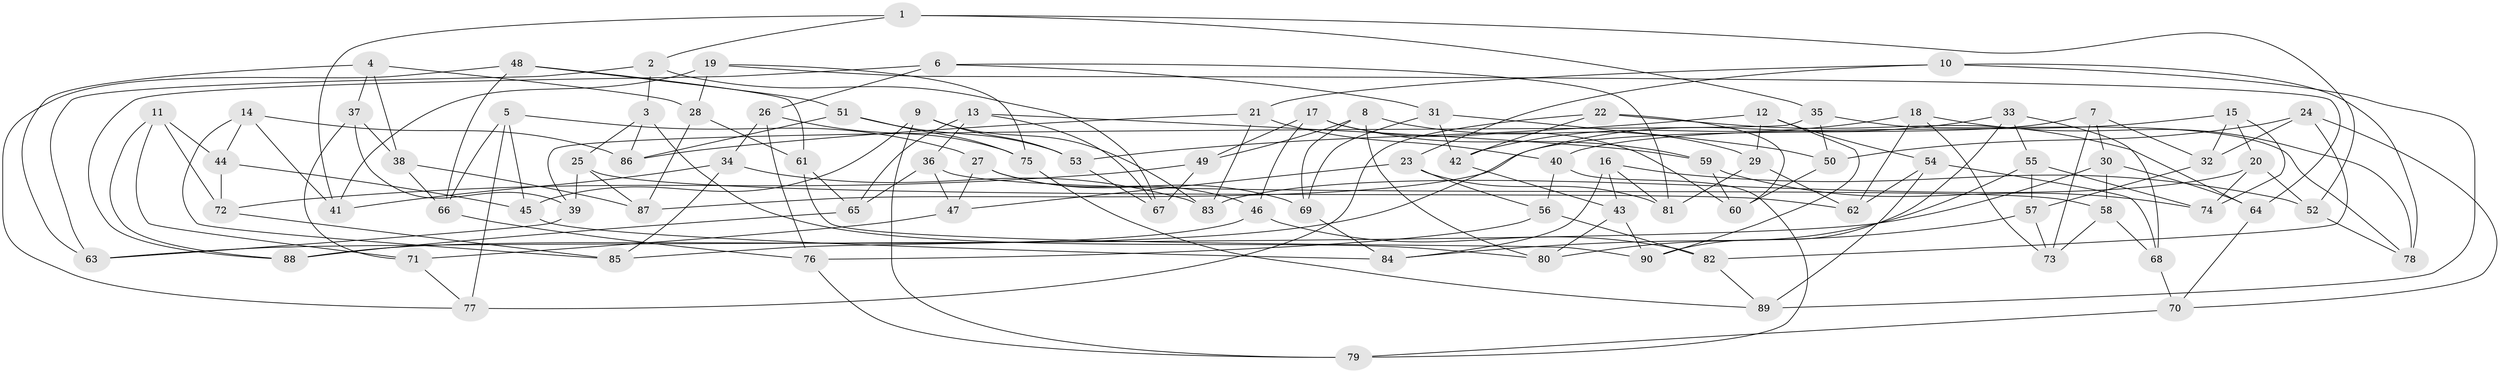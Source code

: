 // Generated by graph-tools (version 1.1) at 2025/11/02/27/25 16:11:43]
// undirected, 90 vertices, 180 edges
graph export_dot {
graph [start="1"]
  node [color=gray90,style=filled];
  1;
  2;
  3;
  4;
  5;
  6;
  7;
  8;
  9;
  10;
  11;
  12;
  13;
  14;
  15;
  16;
  17;
  18;
  19;
  20;
  21;
  22;
  23;
  24;
  25;
  26;
  27;
  28;
  29;
  30;
  31;
  32;
  33;
  34;
  35;
  36;
  37;
  38;
  39;
  40;
  41;
  42;
  43;
  44;
  45;
  46;
  47;
  48;
  49;
  50;
  51;
  52;
  53;
  54;
  55;
  56;
  57;
  58;
  59;
  60;
  61;
  62;
  63;
  64;
  65;
  66;
  67;
  68;
  69;
  70;
  71;
  72;
  73;
  74;
  75;
  76;
  77;
  78;
  79;
  80;
  81;
  82;
  83;
  84;
  85;
  86;
  87;
  88;
  89;
  90;
  1 -- 35;
  1 -- 2;
  1 -- 52;
  1 -- 41;
  2 -- 63;
  2 -- 3;
  2 -- 67;
  3 -- 80;
  3 -- 25;
  3 -- 86;
  4 -- 37;
  4 -- 63;
  4 -- 38;
  4 -- 28;
  5 -- 66;
  5 -- 27;
  5 -- 77;
  5 -- 45;
  6 -- 81;
  6 -- 26;
  6 -- 88;
  6 -- 31;
  7 -- 87;
  7 -- 73;
  7 -- 30;
  7 -- 32;
  8 -- 49;
  8 -- 69;
  8 -- 80;
  8 -- 29;
  9 -- 45;
  9 -- 83;
  9 -- 53;
  9 -- 79;
  10 -- 78;
  10 -- 23;
  10 -- 21;
  10 -- 89;
  11 -- 44;
  11 -- 71;
  11 -- 88;
  11 -- 72;
  12 -- 90;
  12 -- 29;
  12 -- 54;
  12 -- 53;
  13 -- 36;
  13 -- 59;
  13 -- 67;
  13 -- 65;
  14 -- 86;
  14 -- 44;
  14 -- 41;
  14 -- 85;
  15 -- 40;
  15 -- 32;
  15 -- 74;
  15 -- 20;
  16 -- 81;
  16 -- 52;
  16 -- 84;
  16 -- 43;
  17 -- 60;
  17 -- 59;
  17 -- 46;
  17 -- 49;
  18 -- 62;
  18 -- 42;
  18 -- 78;
  18 -- 73;
  19 -- 75;
  19 -- 64;
  19 -- 41;
  19 -- 28;
  20 -- 74;
  20 -- 83;
  20 -- 52;
  21 -- 86;
  21 -- 40;
  21 -- 83;
  22 -- 64;
  22 -- 60;
  22 -- 42;
  22 -- 77;
  23 -- 56;
  23 -- 47;
  23 -- 81;
  24 -- 70;
  24 -- 82;
  24 -- 50;
  24 -- 32;
  25 -- 62;
  25 -- 39;
  25 -- 87;
  26 -- 34;
  26 -- 75;
  26 -- 76;
  27 -- 47;
  27 -- 46;
  27 -- 69;
  28 -- 87;
  28 -- 61;
  29 -- 62;
  29 -- 81;
  30 -- 63;
  30 -- 64;
  30 -- 58;
  31 -- 42;
  31 -- 50;
  31 -- 69;
  32 -- 57;
  33 -- 90;
  33 -- 55;
  33 -- 88;
  33 -- 68;
  34 -- 41;
  34 -- 83;
  34 -- 85;
  35 -- 50;
  35 -- 39;
  35 -- 78;
  36 -- 65;
  36 -- 47;
  36 -- 58;
  37 -- 39;
  37 -- 38;
  37 -- 71;
  38 -- 66;
  38 -- 87;
  39 -- 63;
  40 -- 56;
  40 -- 79;
  42 -- 43;
  43 -- 90;
  43 -- 80;
  44 -- 45;
  44 -- 72;
  45 -- 84;
  46 -- 82;
  46 -- 85;
  47 -- 71;
  48 -- 61;
  48 -- 77;
  48 -- 66;
  48 -- 51;
  49 -- 72;
  49 -- 67;
  50 -- 60;
  51 -- 86;
  51 -- 75;
  51 -- 53;
  52 -- 78;
  53 -- 67;
  54 -- 68;
  54 -- 62;
  54 -- 89;
  55 -- 80;
  55 -- 74;
  55 -- 57;
  56 -- 76;
  56 -- 82;
  57 -- 84;
  57 -- 73;
  58 -- 73;
  58 -- 68;
  59 -- 60;
  59 -- 74;
  61 -- 65;
  61 -- 90;
  64 -- 70;
  65 -- 88;
  66 -- 76;
  68 -- 70;
  69 -- 84;
  70 -- 79;
  71 -- 77;
  72 -- 85;
  75 -- 89;
  76 -- 79;
  82 -- 89;
}
